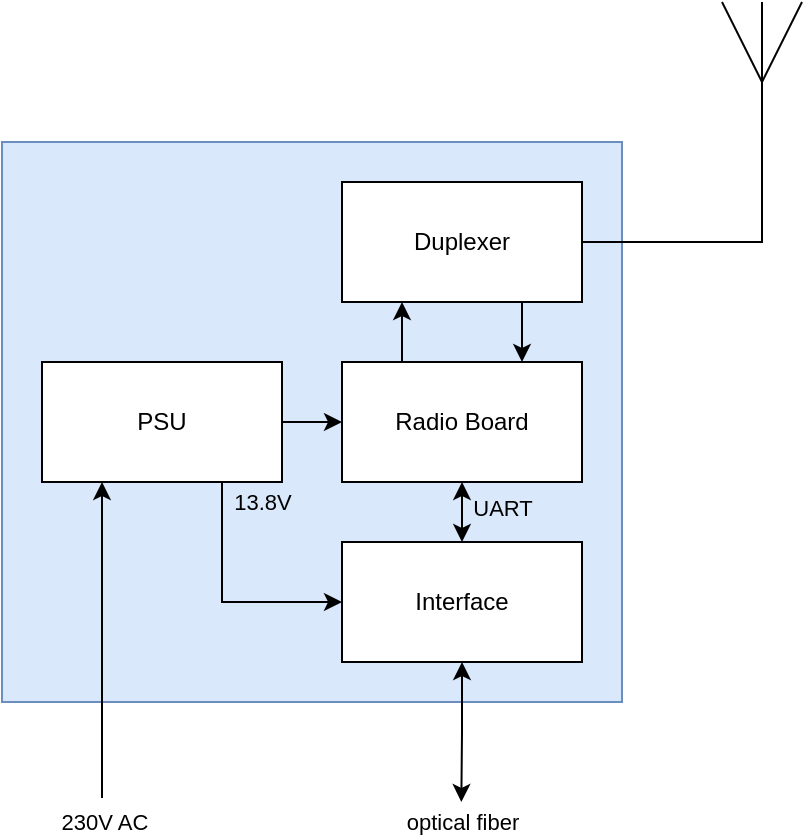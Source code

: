 <mxfile version="24.2.5" type="device">
  <diagram name="Page-1" id="hBgQWiliWzFYraZSrk2Q">
    <mxGraphModel dx="794" dy="788" grid="1" gridSize="10" guides="1" tooltips="1" connect="1" arrows="1" fold="1" page="1" pageScale="1" pageWidth="1920" pageHeight="1200" math="0" shadow="0">
      <root>
        <mxCell id="0" />
        <mxCell id="1" parent="0" />
        <mxCell id="i7fDRMv5vmSDSPdHJBOm-2" value="" style="rounded=0;whiteSpace=wrap;html=1;fillColor=#dae8fc;strokeColor=#6c8ebf;" parent="1" vertex="1">
          <mxGeometry x="390" y="260" width="310" height="280" as="geometry" />
        </mxCell>
        <mxCell id="1DyrcDDvenJ038iTFa64-8" style="edgeStyle=orthogonalEdgeStyle;rounded=0;orthogonalLoop=1;jettySize=auto;html=1;exitX=1;exitY=0.5;exitDx=0;exitDy=0;endArrow=none;endFill=0;" parent="1" source="1DyrcDDvenJ038iTFa64-7" edge="1">
          <mxGeometry relative="1" as="geometry">
            <mxPoint x="770" y="230" as="targetPoint" />
            <Array as="points">
              <mxPoint x="770" y="310" />
            </Array>
          </mxGeometry>
        </mxCell>
        <mxCell id="1DyrcDDvenJ038iTFa64-12" style="edgeStyle=orthogonalEdgeStyle;rounded=0;orthogonalLoop=1;jettySize=auto;html=1;exitX=0.75;exitY=1;exitDx=0;exitDy=0;entryX=0.75;entryY=0;entryDx=0;entryDy=0;" parent="1" source="1DyrcDDvenJ038iTFa64-7" target="1DyrcDDvenJ038iTFa64-9" edge="1">
          <mxGeometry relative="1" as="geometry" />
        </mxCell>
        <mxCell id="1DyrcDDvenJ038iTFa64-7" value="Duplexer" style="rounded=0;whiteSpace=wrap;html=1;" parent="1" vertex="1">
          <mxGeometry x="560" y="280" width="120" height="60" as="geometry" />
        </mxCell>
        <mxCell id="1DyrcDDvenJ038iTFa64-10" style="edgeStyle=orthogonalEdgeStyle;rounded=0;orthogonalLoop=1;jettySize=auto;html=1;exitX=0.25;exitY=0;exitDx=0;exitDy=0;entryX=0.25;entryY=1;entryDx=0;entryDy=0;" parent="1" source="1DyrcDDvenJ038iTFa64-9" target="1DyrcDDvenJ038iTFa64-7" edge="1">
          <mxGeometry relative="1" as="geometry" />
        </mxCell>
        <mxCell id="1DyrcDDvenJ038iTFa64-9" value="Radio Board" style="rounded=0;whiteSpace=wrap;html=1;" parent="1" vertex="1">
          <mxGeometry x="560" y="370" width="120" height="60" as="geometry" />
        </mxCell>
        <mxCell id="1DyrcDDvenJ038iTFa64-17" style="edgeStyle=orthogonalEdgeStyle;rounded=0;orthogonalLoop=1;jettySize=auto;html=1;exitX=1;exitY=0.5;exitDx=0;exitDy=0;entryX=0;entryY=0.5;entryDx=0;entryDy=0;" parent="1" source="1DyrcDDvenJ038iTFa64-14" target="1DyrcDDvenJ038iTFa64-9" edge="1">
          <mxGeometry relative="1" as="geometry" />
        </mxCell>
        <mxCell id="1DyrcDDvenJ038iTFa64-18" style="edgeStyle=orthogonalEdgeStyle;rounded=0;orthogonalLoop=1;jettySize=auto;html=1;exitX=0.75;exitY=1;exitDx=0;exitDy=0;entryX=0;entryY=0.5;entryDx=0;entryDy=0;" parent="1" source="1DyrcDDvenJ038iTFa64-14" target="1DyrcDDvenJ038iTFa64-13" edge="1">
          <mxGeometry relative="1" as="geometry" />
        </mxCell>
        <mxCell id="1DyrcDDvenJ038iTFa64-19" style="edgeStyle=orthogonalEdgeStyle;rounded=0;orthogonalLoop=1;jettySize=auto;html=1;exitX=0.25;exitY=1;exitDx=0;exitDy=0;endArrow=none;endFill=0;startArrow=classic;startFill=1;" parent="1" source="1DyrcDDvenJ038iTFa64-14" edge="1">
          <mxGeometry relative="1" as="geometry">
            <mxPoint x="440" y="588" as="targetPoint" />
          </mxGeometry>
        </mxCell>
        <mxCell id="1DyrcDDvenJ038iTFa64-20" value="230V AC" style="edgeLabel;html=1;align=center;verticalAlign=middle;resizable=0;points=[];" parent="1DyrcDDvenJ038iTFa64-19" vertex="1" connectable="0">
          <mxGeometry x="0.68" y="-1" relative="1" as="geometry">
            <mxPoint x="2" y="37" as="offset" />
          </mxGeometry>
        </mxCell>
        <mxCell id="1DyrcDDvenJ038iTFa64-14" value="PSU" style="rounded=0;whiteSpace=wrap;html=1;" parent="1" vertex="1">
          <mxGeometry x="410" y="370" width="120" height="60" as="geometry" />
        </mxCell>
        <mxCell id="1DyrcDDvenJ038iTFa64-22" style="edgeStyle=orthogonalEdgeStyle;rounded=0;orthogonalLoop=1;jettySize=auto;html=1;exitX=0.5;exitY=1;exitDx=0;exitDy=0;startArrow=classic;startFill=1;" parent="1" source="1DyrcDDvenJ038iTFa64-13" edge="1">
          <mxGeometry relative="1" as="geometry">
            <mxPoint x="619.667" y="590" as="targetPoint" />
          </mxGeometry>
        </mxCell>
        <mxCell id="i7fDRMv5vmSDSPdHJBOm-5" value="" style="edgeStyle=orthogonalEdgeStyle;rounded=0;orthogonalLoop=1;jettySize=auto;html=1;startArrow=classic;startFill=1;" parent="1" source="1DyrcDDvenJ038iTFa64-13" target="1DyrcDDvenJ038iTFa64-9" edge="1">
          <mxGeometry relative="1" as="geometry" />
        </mxCell>
        <mxCell id="i7fDRMv5vmSDSPdHJBOm-6" value="UART" style="edgeLabel;html=1;align=center;verticalAlign=middle;resizable=0;points=[];labelBackgroundColor=none;" parent="i7fDRMv5vmSDSPdHJBOm-5" vertex="1" connectable="0">
          <mxGeometry x="0.474" y="2" relative="1" as="geometry">
            <mxPoint x="22" as="offset" />
          </mxGeometry>
        </mxCell>
        <mxCell id="1DyrcDDvenJ038iTFa64-13" value="Interface" style="rounded=0;whiteSpace=wrap;html=1;" parent="1" vertex="1">
          <mxGeometry x="560" y="460" width="120" height="60" as="geometry" />
        </mxCell>
        <mxCell id="1DyrcDDvenJ038iTFa64-6" value="" style="group" parent="1" vertex="1" connectable="0">
          <mxGeometry x="750" y="190" width="40" height="40" as="geometry" />
        </mxCell>
        <mxCell id="1DyrcDDvenJ038iTFa64-3" value="" style="endArrow=none;html=1;rounded=0;" parent="1DyrcDDvenJ038iTFa64-6" edge="1">
          <mxGeometry width="50" height="50" relative="1" as="geometry">
            <mxPoint x="20" y="40" as="sourcePoint" />
            <mxPoint x="40" as="targetPoint" />
          </mxGeometry>
        </mxCell>
        <mxCell id="1DyrcDDvenJ038iTFa64-4" value="" style="endArrow=none;html=1;rounded=0;" parent="1DyrcDDvenJ038iTFa64-6" edge="1">
          <mxGeometry width="50" height="50" relative="1" as="geometry">
            <mxPoint x="20" y="40" as="sourcePoint" />
            <mxPoint as="targetPoint" />
          </mxGeometry>
        </mxCell>
        <mxCell id="1DyrcDDvenJ038iTFa64-5" value="" style="endArrow=none;html=1;rounded=0;" parent="1DyrcDDvenJ038iTFa64-6" edge="1">
          <mxGeometry width="50" height="50" relative="1" as="geometry">
            <mxPoint x="20" y="40" as="sourcePoint" />
            <mxPoint x="20" as="targetPoint" />
          </mxGeometry>
        </mxCell>
        <mxCell id="1DyrcDDvenJ038iTFa64-25" value="optical fiber" style="edgeLabel;html=1;align=center;verticalAlign=middle;resizable=0;points=[];comic=0;" parent="1" vertex="1" connectable="0">
          <mxGeometry x="619.999" y="599.996" as="geometry" />
        </mxCell>
        <mxCell id="1DyrcDDvenJ038iTFa64-27" value="13.8V" style="edgeLabel;html=1;align=center;verticalAlign=middle;resizable=0;points=[];labelBackgroundColor=none;" parent="1" vertex="1" connectable="0">
          <mxGeometry x="519.999" y="439.996" as="geometry" />
        </mxCell>
      </root>
    </mxGraphModel>
  </diagram>
</mxfile>
